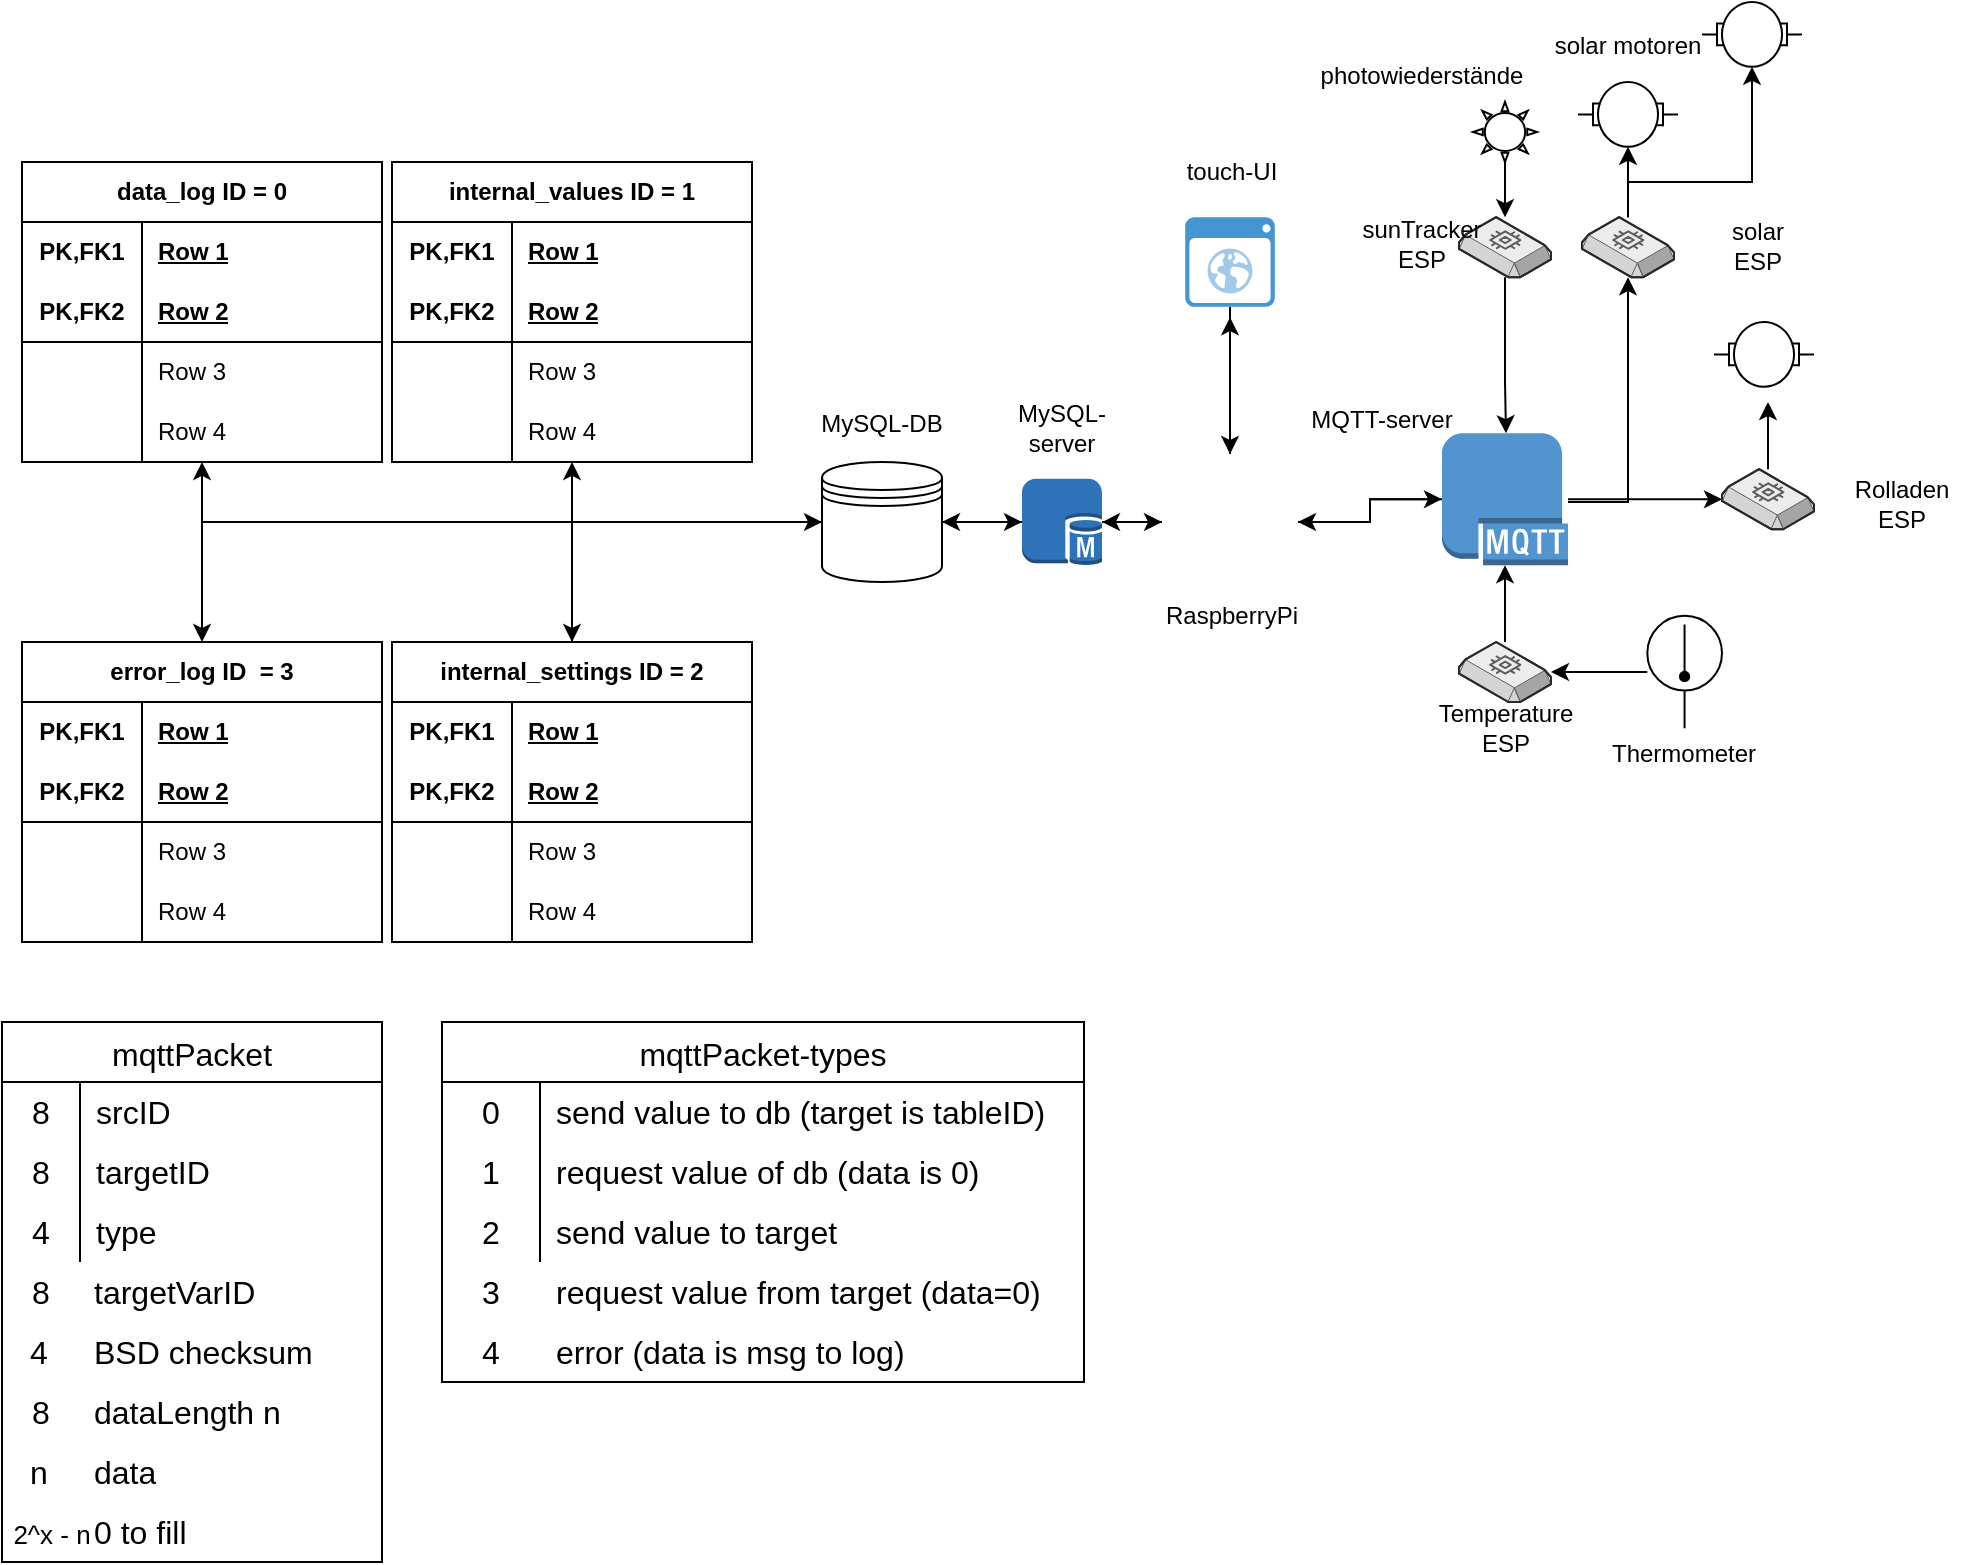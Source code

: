 <mxfile version="26.1.0">
  <diagram name="Page-1" id="TU_9CmiyrT7NKOQGWfvB">
    <mxGraphModel dx="2474" dy="2069" grid="1" gridSize="10" guides="1" tooltips="1" connect="1" arrows="1" fold="1" page="1" pageScale="1" pageWidth="827" pageHeight="1169" math="0" shadow="0">
      <root>
        <mxCell id="0" />
        <mxCell id="1" parent="0" />
        <mxCell id="s7TkchJikywwLAwAI2zt-159" style="edgeStyle=orthogonalEdgeStyle;rounded=0;orthogonalLoop=1;jettySize=auto;html=1;" edge="1" parent="1" source="s7TkchJikywwLAwAI2zt-22" target="s7TkchJikywwLAwAI2zt-107">
          <mxGeometry relative="1" as="geometry">
            <Array as="points">
              <mxPoint x="-515" y="90" />
            </Array>
          </mxGeometry>
        </mxCell>
        <mxCell id="s7TkchJikywwLAwAI2zt-160" style="edgeStyle=orthogonalEdgeStyle;rounded=0;orthogonalLoop=1;jettySize=auto;html=1;entryX=0.5;entryY=0;entryDx=0;entryDy=0;" edge="1" parent="1" source="s7TkchJikywwLAwAI2zt-22" target="s7TkchJikywwLAwAI2zt-120">
          <mxGeometry relative="1" as="geometry" />
        </mxCell>
        <mxCell id="s7TkchJikywwLAwAI2zt-161" style="edgeStyle=orthogonalEdgeStyle;rounded=0;orthogonalLoop=1;jettySize=auto;html=1;" edge="1" parent="1" source="s7TkchJikywwLAwAI2zt-22" target="s7TkchJikywwLAwAI2zt-133">
          <mxGeometry relative="1" as="geometry">
            <Array as="points">
              <mxPoint x="-700" y="90" />
            </Array>
          </mxGeometry>
        </mxCell>
        <mxCell id="s7TkchJikywwLAwAI2zt-162" style="edgeStyle=orthogonalEdgeStyle;rounded=0;orthogonalLoop=1;jettySize=auto;html=1;entryX=0.5;entryY=0;entryDx=0;entryDy=0;" edge="1" parent="1" source="s7TkchJikywwLAwAI2zt-22" target="s7TkchJikywwLAwAI2zt-146">
          <mxGeometry relative="1" as="geometry" />
        </mxCell>
        <mxCell id="s7TkchJikywwLAwAI2zt-166" style="edgeStyle=orthogonalEdgeStyle;rounded=0;orthogonalLoop=1;jettySize=auto;html=1;" edge="1" parent="1" source="s7TkchJikywwLAwAI2zt-22" target="s7TkchJikywwLAwAI2zt-38">
          <mxGeometry relative="1" as="geometry" />
        </mxCell>
        <mxCell id="s7TkchJikywwLAwAI2zt-22" value="" style="shape=datastore;whiteSpace=wrap;html=1;" vertex="1" parent="1">
          <mxGeometry x="-390" y="59.99" width="60" height="60" as="geometry" />
        </mxCell>
        <mxCell id="s7TkchJikywwLAwAI2zt-26" style="edgeStyle=orthogonalEdgeStyle;rounded=0;orthogonalLoop=1;jettySize=auto;html=1;" edge="1" parent="1" source="s7TkchJikywwLAwAI2zt-23" target="s7TkchJikywwLAwAI2zt-38">
          <mxGeometry relative="1" as="geometry" />
        </mxCell>
        <mxCell id="s7TkchJikywwLAwAI2zt-33" style="edgeStyle=orthogonalEdgeStyle;rounded=0;orthogonalLoop=1;jettySize=auto;html=1;" edge="1" parent="1" source="s7TkchJikywwLAwAI2zt-48" target="s7TkchJikywwLAwAI2zt-32">
          <mxGeometry relative="1" as="geometry">
            <Array as="points">
              <mxPoint x="13" y="80" />
            </Array>
          </mxGeometry>
        </mxCell>
        <mxCell id="s7TkchJikywwLAwAI2zt-49" style="edgeStyle=orthogonalEdgeStyle;rounded=0;orthogonalLoop=1;jettySize=auto;html=1;" edge="1" parent="1" source="s7TkchJikywwLAwAI2zt-23" target="s7TkchJikywwLAwAI2zt-48">
          <mxGeometry relative="1" as="geometry" />
        </mxCell>
        <mxCell id="s7TkchJikywwLAwAI2zt-23" value="" style="shape=image;html=1;verticalAlign=top;verticalLabelPosition=bottom;labelBackgroundColor=#ffffff;imageAspect=0;aspect=fixed;image=https://cdn1.iconfinder.com/data/icons/fruit-136/64/Fruit_iconfree_Filled_Outline_raspberry-healthy-organic-food-fruit_icon-128.png" vertex="1" parent="1">
          <mxGeometry x="-220" y="56" width="68" height="68" as="geometry" />
        </mxCell>
        <mxCell id="s7TkchJikywwLAwAI2zt-165" style="edgeStyle=orthogonalEdgeStyle;rounded=0;orthogonalLoop=1;jettySize=auto;html=1;" edge="1" parent="1" source="s7TkchJikywwLAwAI2zt-27" target="s7TkchJikywwLAwAI2zt-23">
          <mxGeometry relative="1" as="geometry" />
        </mxCell>
        <mxCell id="s7TkchJikywwLAwAI2zt-27" value="" style="shadow=0;dashed=0;html=1;strokeColor=none;fillColor=#4495D1;labelPosition=center;verticalLabelPosition=bottom;verticalAlign=top;align=center;outlineConnect=0;shape=mxgraph.veeam.2d.web_ui;" vertex="1" parent="1">
          <mxGeometry x="-208.4" y="-62.4" width="44.8" height="44.8" as="geometry" />
        </mxCell>
        <mxCell id="s7TkchJikywwLAwAI2zt-28" style="edgeStyle=orthogonalEdgeStyle;rounded=0;orthogonalLoop=1;jettySize=auto;html=1;entryX=0.5;entryY=1.116;entryDx=0;entryDy=0;entryPerimeter=0;" edge="1" parent="1" source="s7TkchJikywwLAwAI2zt-23" target="s7TkchJikywwLAwAI2zt-27">
          <mxGeometry relative="1" as="geometry" />
        </mxCell>
        <mxCell id="s7TkchJikywwLAwAI2zt-37" style="edgeStyle=orthogonalEdgeStyle;rounded=0;orthogonalLoop=1;jettySize=auto;html=1;" edge="1" parent="1" source="s7TkchJikywwLAwAI2zt-29" target="s7TkchJikywwLAwAI2zt-48">
          <mxGeometry relative="1" as="geometry">
            <Array as="points">
              <mxPoint x="-48" y="20" />
              <mxPoint x="-48" y="20" />
            </Array>
          </mxGeometry>
        </mxCell>
        <mxCell id="s7TkchJikywwLAwAI2zt-29" value="" style="verticalLabelPosition=bottom;html=1;verticalAlign=top;strokeWidth=1;align=center;outlineConnect=0;dashed=0;outlineConnect=0;shape=mxgraph.aws3d.ebs2;fillColor=#ECECEC;strokeColor=#5E5E5E;aspect=fixed;" vertex="1" parent="1">
          <mxGeometry x="-71.5" y="-62.4" width="46" height="30" as="geometry" />
        </mxCell>
        <mxCell id="s7TkchJikywwLAwAI2zt-42" style="edgeStyle=orthogonalEdgeStyle;rounded=0;orthogonalLoop=1;jettySize=auto;html=1;" edge="1" parent="1" source="s7TkchJikywwLAwAI2zt-32" target="s7TkchJikywwLAwAI2zt-41">
          <mxGeometry relative="1" as="geometry" />
        </mxCell>
        <mxCell id="s7TkchJikywwLAwAI2zt-164" style="edgeStyle=orthogonalEdgeStyle;rounded=0;orthogonalLoop=1;jettySize=auto;html=1;" edge="1" parent="1" source="s7TkchJikywwLAwAI2zt-32" target="s7TkchJikywwLAwAI2zt-43">
          <mxGeometry relative="1" as="geometry">
            <Array as="points">
              <mxPoint x="13" y="-80" />
              <mxPoint x="75" y="-80" />
            </Array>
          </mxGeometry>
        </mxCell>
        <mxCell id="s7TkchJikywwLAwAI2zt-32" value="" style="verticalLabelPosition=bottom;html=1;verticalAlign=top;strokeWidth=1;align=center;outlineConnect=0;dashed=0;outlineConnect=0;shape=mxgraph.aws3d.ebs2;fillColor=#ECECEC;strokeColor=#5E5E5E;aspect=fixed;" vertex="1" parent="1">
          <mxGeometry x="-10" y="-62.4" width="46" height="30" as="geometry" />
        </mxCell>
        <mxCell id="s7TkchJikywwLAwAI2zt-36" style="edgeStyle=orthogonalEdgeStyle;rounded=0;orthogonalLoop=1;jettySize=auto;html=1;" edge="1" parent="1" source="s7TkchJikywwLAwAI2zt-34" target="s7TkchJikywwLAwAI2zt-29">
          <mxGeometry relative="1" as="geometry" />
        </mxCell>
        <mxCell id="s7TkchJikywwLAwAI2zt-34" value="" style="verticalLabelPosition=bottom;verticalAlign=top;html=1;shape=mxgraph.basic.sun" vertex="1" parent="1">
          <mxGeometry x="-64.5" y="-120.01" width="32" height="30" as="geometry" />
        </mxCell>
        <mxCell id="s7TkchJikywwLAwAI2zt-39" style="edgeStyle=orthogonalEdgeStyle;rounded=0;orthogonalLoop=1;jettySize=auto;html=1;" edge="1" parent="1" source="s7TkchJikywwLAwAI2zt-38" target="s7TkchJikywwLAwAI2zt-22">
          <mxGeometry relative="1" as="geometry" />
        </mxCell>
        <mxCell id="s7TkchJikywwLAwAI2zt-167" style="edgeStyle=orthogonalEdgeStyle;rounded=0;orthogonalLoop=1;jettySize=auto;html=1;" edge="1" parent="1" source="s7TkchJikywwLAwAI2zt-38" target="s7TkchJikywwLAwAI2zt-23">
          <mxGeometry relative="1" as="geometry" />
        </mxCell>
        <mxCell id="s7TkchJikywwLAwAI2zt-38" value="" style="outlineConnect=0;dashed=0;verticalLabelPosition=bottom;verticalAlign=top;align=center;html=1;shape=mxgraph.aws3.sql_master;fillColor=#2E73B8;gradientColor=none;" vertex="1" parent="1">
          <mxGeometry x="-290" y="68.37" width="40" height="43.25" as="geometry" />
        </mxCell>
        <mxCell id="s7TkchJikywwLAwAI2zt-41" value="" style="shape=mxgraph.electrical.electro-mechanical.motor_2;html=1;shadow=0;dashed=0;align=center;fontSize=30;strokeWidth=1;" vertex="1" parent="1">
          <mxGeometry x="-12" y="-130" width="50" height="32.4" as="geometry" />
        </mxCell>
        <mxCell id="s7TkchJikywwLAwAI2zt-43" value="" style="shape=mxgraph.electrical.electro-mechanical.motor_2;html=1;shadow=0;dashed=0;align=center;fontSize=30;strokeWidth=1;" vertex="1" parent="1">
          <mxGeometry x="50" y="-170" width="50" height="32.4" as="geometry" />
        </mxCell>
        <mxCell id="s7TkchJikywwLAwAI2zt-50" style="edgeStyle=orthogonalEdgeStyle;rounded=0;orthogonalLoop=1;jettySize=auto;html=1;" edge="1" parent="1" source="s7TkchJikywwLAwAI2zt-48" target="s7TkchJikywwLAwAI2zt-23">
          <mxGeometry relative="1" as="geometry" />
        </mxCell>
        <mxCell id="s7TkchJikywwLAwAI2zt-171" style="edgeStyle=orthogonalEdgeStyle;rounded=0;orthogonalLoop=1;jettySize=auto;html=1;" edge="1" parent="1" source="s7TkchJikywwLAwAI2zt-48" target="s7TkchJikywwLAwAI2zt-168">
          <mxGeometry relative="1" as="geometry" />
        </mxCell>
        <mxCell id="s7TkchJikywwLAwAI2zt-48" value="" style="outlineConnect=0;dashed=0;verticalLabelPosition=bottom;verticalAlign=top;align=center;html=1;shape=mxgraph.aws3.mqtt_protocol;fillColor=#5294CF;gradientColor=none;" vertex="1" parent="1">
          <mxGeometry x="-80" y="45.62" width="63" height="66" as="geometry" />
        </mxCell>
        <mxCell id="s7TkchJikywwLAwAI2zt-55" value="mqttPacket" style="shape=table;startSize=30;container=1;collapsible=0;childLayout=tableLayout;fixedRows=1;rowLines=0;fontStyle=0;strokeColor=default;fontSize=16;" vertex="1" parent="1">
          <mxGeometry x="-800" y="340" width="190" height="270" as="geometry" />
        </mxCell>
        <mxCell id="s7TkchJikywwLAwAI2zt-56" value="" style="shape=tableRow;horizontal=0;startSize=0;swimlaneHead=0;swimlaneBody=0;top=0;left=0;bottom=0;right=0;collapsible=0;dropTarget=0;fillColor=none;points=[[0,0.5],[1,0.5]];portConstraint=eastwest;strokeColor=inherit;fontSize=16;" vertex="1" parent="s7TkchJikywwLAwAI2zt-55">
          <mxGeometry y="30" width="190" height="30" as="geometry" />
        </mxCell>
        <mxCell id="s7TkchJikywwLAwAI2zt-57" value="8" style="shape=partialRectangle;html=1;whiteSpace=wrap;connectable=0;fillColor=none;top=0;left=0;bottom=0;right=0;overflow=hidden;pointerEvents=1;strokeColor=inherit;fontSize=16;" vertex="1" parent="s7TkchJikywwLAwAI2zt-56">
          <mxGeometry width="39" height="30" as="geometry">
            <mxRectangle width="39" height="30" as="alternateBounds" />
          </mxGeometry>
        </mxCell>
        <mxCell id="s7TkchJikywwLAwAI2zt-58" value="srcID" style="shape=partialRectangle;html=1;whiteSpace=wrap;connectable=0;fillColor=none;top=0;left=0;bottom=0;right=0;align=left;spacingLeft=6;overflow=hidden;strokeColor=inherit;fontSize=16;" vertex="1" parent="s7TkchJikywwLAwAI2zt-56">
          <mxGeometry x="39" width="151" height="30" as="geometry">
            <mxRectangle width="151" height="30" as="alternateBounds" />
          </mxGeometry>
        </mxCell>
        <mxCell id="s7TkchJikywwLAwAI2zt-59" value="" style="shape=tableRow;horizontal=0;startSize=0;swimlaneHead=0;swimlaneBody=0;top=0;left=0;bottom=0;right=0;collapsible=0;dropTarget=0;fillColor=none;points=[[0,0.5],[1,0.5]];portConstraint=eastwest;strokeColor=inherit;fontSize=16;" vertex="1" parent="s7TkchJikywwLAwAI2zt-55">
          <mxGeometry y="60" width="190" height="30" as="geometry" />
        </mxCell>
        <mxCell id="s7TkchJikywwLAwAI2zt-60" value="8" style="shape=partialRectangle;html=1;whiteSpace=wrap;connectable=0;fillColor=none;top=0;left=0;bottom=0;right=0;overflow=hidden;strokeColor=inherit;fontSize=16;" vertex="1" parent="s7TkchJikywwLAwAI2zt-59">
          <mxGeometry width="39" height="30" as="geometry">
            <mxRectangle width="39" height="30" as="alternateBounds" />
          </mxGeometry>
        </mxCell>
        <mxCell id="s7TkchJikywwLAwAI2zt-61" value="targetID" style="shape=partialRectangle;html=1;whiteSpace=wrap;connectable=0;fillColor=none;top=0;left=0;bottom=0;right=0;align=left;spacingLeft=6;overflow=hidden;strokeColor=inherit;fontSize=16;" vertex="1" parent="s7TkchJikywwLAwAI2zt-59">
          <mxGeometry x="39" width="151" height="30" as="geometry">
            <mxRectangle width="151" height="30" as="alternateBounds" />
          </mxGeometry>
        </mxCell>
        <mxCell id="s7TkchJikywwLAwAI2zt-62" value="" style="shape=tableRow;horizontal=0;startSize=0;swimlaneHead=0;swimlaneBody=0;top=0;left=0;bottom=0;right=0;collapsible=0;dropTarget=0;fillColor=none;points=[[0,0.5],[1,0.5]];portConstraint=eastwest;strokeColor=inherit;fontSize=16;" vertex="1" parent="s7TkchJikywwLAwAI2zt-55">
          <mxGeometry y="90" width="190" height="30" as="geometry" />
        </mxCell>
        <mxCell id="s7TkchJikywwLAwAI2zt-63" value="4" style="shape=partialRectangle;html=1;whiteSpace=wrap;connectable=0;fillColor=none;top=0;left=0;bottom=0;right=0;overflow=hidden;strokeColor=inherit;fontSize=16;" vertex="1" parent="s7TkchJikywwLAwAI2zt-62">
          <mxGeometry width="39" height="30" as="geometry">
            <mxRectangle width="39" height="30" as="alternateBounds" />
          </mxGeometry>
        </mxCell>
        <mxCell id="s7TkchJikywwLAwAI2zt-64" value="type" style="shape=partialRectangle;html=1;whiteSpace=wrap;connectable=0;fillColor=none;top=0;left=0;bottom=0;right=0;align=left;spacingLeft=6;overflow=hidden;strokeColor=inherit;fontSize=16;" vertex="1" parent="s7TkchJikywwLAwAI2zt-62">
          <mxGeometry x="39" width="151" height="30" as="geometry">
            <mxRectangle width="151" height="30" as="alternateBounds" />
          </mxGeometry>
        </mxCell>
        <mxCell id="s7TkchJikywwLAwAI2zt-69" value="targetVarID" style="shape=partialRectangle;html=1;whiteSpace=wrap;connectable=0;fillColor=none;top=0;left=0;bottom=0;right=0;align=left;spacingLeft=6;overflow=hidden;strokeColor=inherit;fontSize=16;" vertex="1" parent="1">
          <mxGeometry x="-762" y="460" width="143" height="30" as="geometry">
            <mxRectangle width="143" height="30" as="alternateBounds" />
          </mxGeometry>
        </mxCell>
        <mxCell id="s7TkchJikywwLAwAI2zt-70" value="8" style="shape=partialRectangle;html=1;whiteSpace=wrap;connectable=0;fillColor=none;top=0;left=0;bottom=0;right=0;overflow=hidden;strokeColor=inherit;fontSize=16;" vertex="1" parent="1">
          <mxGeometry x="-799" y="460" width="37" height="30" as="geometry">
            <mxRectangle width="37" height="30" as="alternateBounds" />
          </mxGeometry>
        </mxCell>
        <mxCell id="s7TkchJikywwLAwAI2zt-71" value="BSD checksum" style="shape=partialRectangle;html=1;whiteSpace=wrap;connectable=0;fillColor=none;top=0;left=0;bottom=0;right=0;align=left;spacingLeft=6;overflow=hidden;strokeColor=inherit;fontSize=16;" vertex="1" parent="1">
          <mxGeometry x="-762" y="490" width="143" height="30" as="geometry">
            <mxRectangle width="143" height="30" as="alternateBounds" />
          </mxGeometry>
        </mxCell>
        <mxCell id="s7TkchJikywwLAwAI2zt-72" value="4" style="shape=partialRectangle;html=1;whiteSpace=wrap;connectable=0;fillColor=none;top=0;left=0;bottom=0;right=0;overflow=hidden;strokeColor=inherit;fontSize=16;" vertex="1" parent="1">
          <mxGeometry x="-800" y="490" width="37" height="30" as="geometry">
            <mxRectangle width="37" height="30" as="alternateBounds" />
          </mxGeometry>
        </mxCell>
        <mxCell id="s7TkchJikywwLAwAI2zt-73" value="dataLength n" style="shape=partialRectangle;html=1;whiteSpace=wrap;connectable=0;fillColor=none;top=0;left=0;bottom=0;right=0;align=left;spacingLeft=6;overflow=hidden;strokeColor=inherit;fontSize=16;" vertex="1" parent="1">
          <mxGeometry x="-762" y="520" width="143" height="30" as="geometry">
            <mxRectangle width="143" height="30" as="alternateBounds" />
          </mxGeometry>
        </mxCell>
        <mxCell id="s7TkchJikywwLAwAI2zt-74" value="8" style="shape=partialRectangle;html=1;whiteSpace=wrap;connectable=0;fillColor=none;top=0;left=0;bottom=0;right=0;overflow=hidden;strokeColor=inherit;fontSize=16;" vertex="1" parent="1">
          <mxGeometry x="-799" y="520" width="37" height="30" as="geometry">
            <mxRectangle width="37" height="30" as="alternateBounds" />
          </mxGeometry>
        </mxCell>
        <mxCell id="s7TkchJikywwLAwAI2zt-75" value="data" style="shape=partialRectangle;html=1;whiteSpace=wrap;connectable=0;fillColor=none;top=0;left=0;bottom=0;right=0;align=left;spacingLeft=6;overflow=hidden;strokeColor=inherit;fontSize=16;" vertex="1" parent="1">
          <mxGeometry x="-762" y="550" width="143" height="30" as="geometry">
            <mxRectangle width="143" height="30" as="alternateBounds" />
          </mxGeometry>
        </mxCell>
        <mxCell id="s7TkchJikywwLAwAI2zt-76" value="n" style="shape=partialRectangle;html=1;whiteSpace=wrap;connectable=0;fillColor=none;top=0;left=0;bottom=0;right=0;overflow=hidden;strokeColor=inherit;fontSize=16;" vertex="1" parent="1">
          <mxGeometry x="-800" y="550" width="37" height="30" as="geometry">
            <mxRectangle width="37" height="30" as="alternateBounds" />
          </mxGeometry>
        </mxCell>
        <mxCell id="s7TkchJikywwLAwAI2zt-77" value="0 to fill" style="shape=partialRectangle;html=1;whiteSpace=wrap;connectable=0;fillColor=none;top=0;left=0;bottom=0;right=0;align=left;spacingLeft=6;overflow=hidden;strokeColor=inherit;fontSize=16;" vertex="1" parent="1">
          <mxGeometry x="-762" y="580" width="143" height="30" as="geometry">
            <mxRectangle width="143" height="30" as="alternateBounds" />
          </mxGeometry>
        </mxCell>
        <mxCell id="s7TkchJikywwLAwAI2zt-78" value="&lt;font style=&quot;font-size: 13px;&quot;&gt;2^x - n&lt;/font&gt;" style="shape=partialRectangle;html=1;whiteSpace=wrap;connectable=0;fillColor=none;top=0;left=0;bottom=0;right=0;overflow=hidden;strokeColor=inherit;fontSize=16;" vertex="1" parent="1">
          <mxGeometry x="-800" y="580" width="50" height="30" as="geometry">
            <mxRectangle width="37" height="30" as="alternateBounds" />
          </mxGeometry>
        </mxCell>
        <mxCell id="s7TkchJikywwLAwAI2zt-92" value="mqttPacket-types" style="shape=table;startSize=30;container=1;collapsible=0;childLayout=tableLayout;fixedRows=1;rowLines=0;fontStyle=0;strokeColor=default;fontSize=16;" vertex="1" parent="1">
          <mxGeometry x="-580" y="340" width="321" height="180" as="geometry" />
        </mxCell>
        <mxCell id="s7TkchJikywwLAwAI2zt-93" value="" style="shape=tableRow;horizontal=0;startSize=0;swimlaneHead=0;swimlaneBody=0;top=0;left=0;bottom=0;right=0;collapsible=0;dropTarget=0;fillColor=none;points=[[0,0.5],[1,0.5]];portConstraint=eastwest;strokeColor=inherit;fontSize=16;" vertex="1" parent="s7TkchJikywwLAwAI2zt-92">
          <mxGeometry y="30" width="321" height="30" as="geometry" />
        </mxCell>
        <mxCell id="s7TkchJikywwLAwAI2zt-94" value="0" style="shape=partialRectangle;html=1;whiteSpace=wrap;connectable=0;fillColor=none;top=0;left=0;bottom=0;right=0;overflow=hidden;pointerEvents=1;strokeColor=inherit;fontSize=16;" vertex="1" parent="s7TkchJikywwLAwAI2zt-93">
          <mxGeometry width="49" height="30" as="geometry">
            <mxRectangle width="49" height="30" as="alternateBounds" />
          </mxGeometry>
        </mxCell>
        <mxCell id="s7TkchJikywwLAwAI2zt-95" value="send value to db (target is tableID)" style="shape=partialRectangle;html=1;whiteSpace=wrap;connectable=0;fillColor=none;top=0;left=0;bottom=0;right=0;align=left;spacingLeft=6;overflow=hidden;strokeColor=inherit;fontSize=16;" vertex="1" parent="s7TkchJikywwLAwAI2zt-93">
          <mxGeometry x="49" width="272" height="30" as="geometry">
            <mxRectangle width="272" height="30" as="alternateBounds" />
          </mxGeometry>
        </mxCell>
        <mxCell id="s7TkchJikywwLAwAI2zt-96" value="" style="shape=tableRow;horizontal=0;startSize=0;swimlaneHead=0;swimlaneBody=0;top=0;left=0;bottom=0;right=0;collapsible=0;dropTarget=0;fillColor=none;points=[[0,0.5],[1,0.5]];portConstraint=eastwest;strokeColor=inherit;fontSize=16;" vertex="1" parent="s7TkchJikywwLAwAI2zt-92">
          <mxGeometry y="60" width="321" height="30" as="geometry" />
        </mxCell>
        <mxCell id="s7TkchJikywwLAwAI2zt-97" value="1" style="shape=partialRectangle;html=1;whiteSpace=wrap;connectable=0;fillColor=none;top=0;left=0;bottom=0;right=0;overflow=hidden;strokeColor=inherit;fontSize=16;" vertex="1" parent="s7TkchJikywwLAwAI2zt-96">
          <mxGeometry width="49" height="30" as="geometry">
            <mxRectangle width="49" height="30" as="alternateBounds" />
          </mxGeometry>
        </mxCell>
        <mxCell id="s7TkchJikywwLAwAI2zt-98" value="request value of db (data is 0)" style="shape=partialRectangle;html=1;whiteSpace=wrap;connectable=0;fillColor=none;top=0;left=0;bottom=0;right=0;align=left;spacingLeft=6;overflow=hidden;strokeColor=inherit;fontSize=16;" vertex="1" parent="s7TkchJikywwLAwAI2zt-96">
          <mxGeometry x="49" width="272" height="30" as="geometry">
            <mxRectangle width="272" height="30" as="alternateBounds" />
          </mxGeometry>
        </mxCell>
        <mxCell id="s7TkchJikywwLAwAI2zt-99" value="" style="shape=tableRow;horizontal=0;startSize=0;swimlaneHead=0;swimlaneBody=0;top=0;left=0;bottom=0;right=0;collapsible=0;dropTarget=0;fillColor=none;points=[[0,0.5],[1,0.5]];portConstraint=eastwest;strokeColor=inherit;fontSize=16;" vertex="1" parent="s7TkchJikywwLAwAI2zt-92">
          <mxGeometry y="90" width="321" height="30" as="geometry" />
        </mxCell>
        <mxCell id="s7TkchJikywwLAwAI2zt-100" value="2" style="shape=partialRectangle;html=1;whiteSpace=wrap;connectable=0;fillColor=none;top=0;left=0;bottom=0;right=0;overflow=hidden;strokeColor=inherit;fontSize=16;" vertex="1" parent="s7TkchJikywwLAwAI2zt-99">
          <mxGeometry width="49" height="30" as="geometry">
            <mxRectangle width="49" height="30" as="alternateBounds" />
          </mxGeometry>
        </mxCell>
        <mxCell id="s7TkchJikywwLAwAI2zt-101" value="send value to target" style="shape=partialRectangle;html=1;whiteSpace=wrap;connectable=0;fillColor=none;top=0;left=0;bottom=0;right=0;align=left;spacingLeft=6;overflow=hidden;strokeColor=inherit;fontSize=16;" vertex="1" parent="s7TkchJikywwLAwAI2zt-99">
          <mxGeometry x="49" width="272" height="30" as="geometry">
            <mxRectangle width="272" height="30" as="alternateBounds" />
          </mxGeometry>
        </mxCell>
        <mxCell id="s7TkchJikywwLAwAI2zt-102" value="3" style="shape=partialRectangle;html=1;whiteSpace=wrap;connectable=0;fillColor=none;top=0;left=0;bottom=0;right=0;overflow=hidden;strokeColor=inherit;fontSize=16;" vertex="1" parent="1">
          <mxGeometry x="-580" y="460" width="49" height="30" as="geometry">
            <mxRectangle width="49" height="30" as="alternateBounds" />
          </mxGeometry>
        </mxCell>
        <mxCell id="s7TkchJikywwLAwAI2zt-103" value="request value from target (data=0)" style="shape=partialRectangle;html=1;whiteSpace=wrap;connectable=0;fillColor=none;top=0;left=0;bottom=0;right=0;align=left;spacingLeft=6;overflow=hidden;strokeColor=inherit;fontSize=16;" vertex="1" parent="1">
          <mxGeometry x="-531" y="460" width="272" height="30" as="geometry">
            <mxRectangle width="272" height="30" as="alternateBounds" />
          </mxGeometry>
        </mxCell>
        <mxCell id="s7TkchJikywwLAwAI2zt-104" value="4" style="shape=partialRectangle;html=1;whiteSpace=wrap;connectable=0;fillColor=none;top=0;left=0;bottom=0;right=0;overflow=hidden;strokeColor=inherit;fontSize=16;" vertex="1" parent="1">
          <mxGeometry x="-580" y="490" width="49" height="30" as="geometry">
            <mxRectangle width="49" height="30" as="alternateBounds" />
          </mxGeometry>
        </mxCell>
        <mxCell id="s7TkchJikywwLAwAI2zt-105" value="error (data is msg to log) " style="shape=partialRectangle;html=1;whiteSpace=wrap;connectable=0;fillColor=none;top=0;left=0;bottom=0;right=0;align=left;spacingLeft=6;overflow=hidden;strokeColor=inherit;fontSize=16;" vertex="1" parent="1">
          <mxGeometry x="-531" y="490" width="272" height="30" as="geometry">
            <mxRectangle width="272" height="30" as="alternateBounds" />
          </mxGeometry>
        </mxCell>
        <mxCell id="s7TkchJikywwLAwAI2zt-107" value="internal_values ID = 1" style="shape=table;startSize=30;container=1;collapsible=1;childLayout=tableLayout;fixedRows=1;rowLines=0;fontStyle=1;align=center;resizeLast=1;html=1;whiteSpace=wrap;" vertex="1" parent="1">
          <mxGeometry x="-605" y="-90.01" width="180" height="150" as="geometry" />
        </mxCell>
        <mxCell id="s7TkchJikywwLAwAI2zt-108" value="" style="shape=tableRow;horizontal=0;startSize=0;swimlaneHead=0;swimlaneBody=0;fillColor=none;collapsible=0;dropTarget=0;points=[[0,0.5],[1,0.5]];portConstraint=eastwest;top=0;left=0;right=0;bottom=0;html=1;" vertex="1" parent="s7TkchJikywwLAwAI2zt-107">
          <mxGeometry y="30" width="180" height="30" as="geometry" />
        </mxCell>
        <mxCell id="s7TkchJikywwLAwAI2zt-109" value="PK,FK1" style="shape=partialRectangle;connectable=0;fillColor=none;top=0;left=0;bottom=0;right=0;fontStyle=1;overflow=hidden;html=1;whiteSpace=wrap;" vertex="1" parent="s7TkchJikywwLAwAI2zt-108">
          <mxGeometry width="60" height="30" as="geometry">
            <mxRectangle width="60" height="30" as="alternateBounds" />
          </mxGeometry>
        </mxCell>
        <mxCell id="s7TkchJikywwLAwAI2zt-110" value="Row 1" style="shape=partialRectangle;connectable=0;fillColor=none;top=0;left=0;bottom=0;right=0;align=left;spacingLeft=6;fontStyle=5;overflow=hidden;html=1;whiteSpace=wrap;" vertex="1" parent="s7TkchJikywwLAwAI2zt-108">
          <mxGeometry x="60" width="120" height="30" as="geometry">
            <mxRectangle width="120" height="30" as="alternateBounds" />
          </mxGeometry>
        </mxCell>
        <mxCell id="s7TkchJikywwLAwAI2zt-111" value="" style="shape=tableRow;horizontal=0;startSize=0;swimlaneHead=0;swimlaneBody=0;fillColor=none;collapsible=0;dropTarget=0;points=[[0,0.5],[1,0.5]];portConstraint=eastwest;top=0;left=0;right=0;bottom=1;html=1;" vertex="1" parent="s7TkchJikywwLAwAI2zt-107">
          <mxGeometry y="60" width="180" height="30" as="geometry" />
        </mxCell>
        <mxCell id="s7TkchJikywwLAwAI2zt-112" value="PK,FK2" style="shape=partialRectangle;connectable=0;fillColor=none;top=0;left=0;bottom=0;right=0;fontStyle=1;overflow=hidden;html=1;whiteSpace=wrap;" vertex="1" parent="s7TkchJikywwLAwAI2zt-111">
          <mxGeometry width="60" height="30" as="geometry">
            <mxRectangle width="60" height="30" as="alternateBounds" />
          </mxGeometry>
        </mxCell>
        <mxCell id="s7TkchJikywwLAwAI2zt-113" value="Row 2" style="shape=partialRectangle;connectable=0;fillColor=none;top=0;left=0;bottom=0;right=0;align=left;spacingLeft=6;fontStyle=5;overflow=hidden;html=1;whiteSpace=wrap;" vertex="1" parent="s7TkchJikywwLAwAI2zt-111">
          <mxGeometry x="60" width="120" height="30" as="geometry">
            <mxRectangle width="120" height="30" as="alternateBounds" />
          </mxGeometry>
        </mxCell>
        <mxCell id="s7TkchJikywwLAwAI2zt-114" value="" style="shape=tableRow;horizontal=0;startSize=0;swimlaneHead=0;swimlaneBody=0;fillColor=none;collapsible=0;dropTarget=0;points=[[0,0.5],[1,0.5]];portConstraint=eastwest;top=0;left=0;right=0;bottom=0;html=1;" vertex="1" parent="s7TkchJikywwLAwAI2zt-107">
          <mxGeometry y="90" width="180" height="30" as="geometry" />
        </mxCell>
        <mxCell id="s7TkchJikywwLAwAI2zt-115" value="" style="shape=partialRectangle;connectable=0;fillColor=none;top=0;left=0;bottom=0;right=0;editable=1;overflow=hidden;html=1;whiteSpace=wrap;" vertex="1" parent="s7TkchJikywwLAwAI2zt-114">
          <mxGeometry width="60" height="30" as="geometry">
            <mxRectangle width="60" height="30" as="alternateBounds" />
          </mxGeometry>
        </mxCell>
        <mxCell id="s7TkchJikywwLAwAI2zt-116" value="Row 3" style="shape=partialRectangle;connectable=0;fillColor=none;top=0;left=0;bottom=0;right=0;align=left;spacingLeft=6;overflow=hidden;html=1;whiteSpace=wrap;" vertex="1" parent="s7TkchJikywwLAwAI2zt-114">
          <mxGeometry x="60" width="120" height="30" as="geometry">
            <mxRectangle width="120" height="30" as="alternateBounds" />
          </mxGeometry>
        </mxCell>
        <mxCell id="s7TkchJikywwLAwAI2zt-117" value="" style="shape=tableRow;horizontal=0;startSize=0;swimlaneHead=0;swimlaneBody=0;fillColor=none;collapsible=0;dropTarget=0;points=[[0,0.5],[1,0.5]];portConstraint=eastwest;top=0;left=0;right=0;bottom=0;html=1;" vertex="1" parent="s7TkchJikywwLAwAI2zt-107">
          <mxGeometry y="120" width="180" height="30" as="geometry" />
        </mxCell>
        <mxCell id="s7TkchJikywwLAwAI2zt-118" value="" style="shape=partialRectangle;connectable=0;fillColor=none;top=0;left=0;bottom=0;right=0;editable=1;overflow=hidden;html=1;whiteSpace=wrap;" vertex="1" parent="s7TkchJikywwLAwAI2zt-117">
          <mxGeometry width="60" height="30" as="geometry">
            <mxRectangle width="60" height="30" as="alternateBounds" />
          </mxGeometry>
        </mxCell>
        <mxCell id="s7TkchJikywwLAwAI2zt-119" value="Row 4" style="shape=partialRectangle;connectable=0;fillColor=none;top=0;left=0;bottom=0;right=0;align=left;spacingLeft=6;overflow=hidden;html=1;whiteSpace=wrap;" vertex="1" parent="s7TkchJikywwLAwAI2zt-117">
          <mxGeometry x="60" width="120" height="30" as="geometry">
            <mxRectangle width="120" height="30" as="alternateBounds" />
          </mxGeometry>
        </mxCell>
        <mxCell id="s7TkchJikywwLAwAI2zt-163" style="edgeStyle=orthogonalEdgeStyle;rounded=0;orthogonalLoop=1;jettySize=auto;html=1;" edge="1" parent="1" source="s7TkchJikywwLAwAI2zt-120" target="s7TkchJikywwLAwAI2zt-22">
          <mxGeometry relative="1" as="geometry">
            <Array as="points">
              <mxPoint x="-515" y="90" />
            </Array>
          </mxGeometry>
        </mxCell>
        <mxCell id="s7TkchJikywwLAwAI2zt-120" value="internal_settings ID = 2" style="shape=table;startSize=30;container=1;collapsible=1;childLayout=tableLayout;fixedRows=1;rowLines=0;fontStyle=1;align=center;resizeLast=1;html=1;whiteSpace=wrap;" vertex="1" parent="1">
          <mxGeometry x="-605" y="150" width="180" height="150" as="geometry" />
        </mxCell>
        <mxCell id="s7TkchJikywwLAwAI2zt-121" value="" style="shape=tableRow;horizontal=0;startSize=0;swimlaneHead=0;swimlaneBody=0;fillColor=none;collapsible=0;dropTarget=0;points=[[0,0.5],[1,0.5]];portConstraint=eastwest;top=0;left=0;right=0;bottom=0;html=1;" vertex="1" parent="s7TkchJikywwLAwAI2zt-120">
          <mxGeometry y="30" width="180" height="30" as="geometry" />
        </mxCell>
        <mxCell id="s7TkchJikywwLAwAI2zt-122" value="PK,FK1" style="shape=partialRectangle;connectable=0;fillColor=none;top=0;left=0;bottom=0;right=0;fontStyle=1;overflow=hidden;html=1;whiteSpace=wrap;" vertex="1" parent="s7TkchJikywwLAwAI2zt-121">
          <mxGeometry width="60" height="30" as="geometry">
            <mxRectangle width="60" height="30" as="alternateBounds" />
          </mxGeometry>
        </mxCell>
        <mxCell id="s7TkchJikywwLAwAI2zt-123" value="Row 1" style="shape=partialRectangle;connectable=0;fillColor=none;top=0;left=0;bottom=0;right=0;align=left;spacingLeft=6;fontStyle=5;overflow=hidden;html=1;whiteSpace=wrap;" vertex="1" parent="s7TkchJikywwLAwAI2zt-121">
          <mxGeometry x="60" width="120" height="30" as="geometry">
            <mxRectangle width="120" height="30" as="alternateBounds" />
          </mxGeometry>
        </mxCell>
        <mxCell id="s7TkchJikywwLAwAI2zt-124" value="" style="shape=tableRow;horizontal=0;startSize=0;swimlaneHead=0;swimlaneBody=0;fillColor=none;collapsible=0;dropTarget=0;points=[[0,0.5],[1,0.5]];portConstraint=eastwest;top=0;left=0;right=0;bottom=1;html=1;" vertex="1" parent="s7TkchJikywwLAwAI2zt-120">
          <mxGeometry y="60" width="180" height="30" as="geometry" />
        </mxCell>
        <mxCell id="s7TkchJikywwLAwAI2zt-125" value="PK,FK2" style="shape=partialRectangle;connectable=0;fillColor=none;top=0;left=0;bottom=0;right=0;fontStyle=1;overflow=hidden;html=1;whiteSpace=wrap;" vertex="1" parent="s7TkchJikywwLAwAI2zt-124">
          <mxGeometry width="60" height="30" as="geometry">
            <mxRectangle width="60" height="30" as="alternateBounds" />
          </mxGeometry>
        </mxCell>
        <mxCell id="s7TkchJikywwLAwAI2zt-126" value="Row 2" style="shape=partialRectangle;connectable=0;fillColor=none;top=0;left=0;bottom=0;right=0;align=left;spacingLeft=6;fontStyle=5;overflow=hidden;html=1;whiteSpace=wrap;" vertex="1" parent="s7TkchJikywwLAwAI2zt-124">
          <mxGeometry x="60" width="120" height="30" as="geometry">
            <mxRectangle width="120" height="30" as="alternateBounds" />
          </mxGeometry>
        </mxCell>
        <mxCell id="s7TkchJikywwLAwAI2zt-127" value="" style="shape=tableRow;horizontal=0;startSize=0;swimlaneHead=0;swimlaneBody=0;fillColor=none;collapsible=0;dropTarget=0;points=[[0,0.5],[1,0.5]];portConstraint=eastwest;top=0;left=0;right=0;bottom=0;html=1;" vertex="1" parent="s7TkchJikywwLAwAI2zt-120">
          <mxGeometry y="90" width="180" height="30" as="geometry" />
        </mxCell>
        <mxCell id="s7TkchJikywwLAwAI2zt-128" value="" style="shape=partialRectangle;connectable=0;fillColor=none;top=0;left=0;bottom=0;right=0;editable=1;overflow=hidden;html=1;whiteSpace=wrap;" vertex="1" parent="s7TkchJikywwLAwAI2zt-127">
          <mxGeometry width="60" height="30" as="geometry">
            <mxRectangle width="60" height="30" as="alternateBounds" />
          </mxGeometry>
        </mxCell>
        <mxCell id="s7TkchJikywwLAwAI2zt-129" value="Row 3" style="shape=partialRectangle;connectable=0;fillColor=none;top=0;left=0;bottom=0;right=0;align=left;spacingLeft=6;overflow=hidden;html=1;whiteSpace=wrap;" vertex="1" parent="s7TkchJikywwLAwAI2zt-127">
          <mxGeometry x="60" width="120" height="30" as="geometry">
            <mxRectangle width="120" height="30" as="alternateBounds" />
          </mxGeometry>
        </mxCell>
        <mxCell id="s7TkchJikywwLAwAI2zt-130" value="" style="shape=tableRow;horizontal=0;startSize=0;swimlaneHead=0;swimlaneBody=0;fillColor=none;collapsible=0;dropTarget=0;points=[[0,0.5],[1,0.5]];portConstraint=eastwest;top=0;left=0;right=0;bottom=0;html=1;" vertex="1" parent="s7TkchJikywwLAwAI2zt-120">
          <mxGeometry y="120" width="180" height="30" as="geometry" />
        </mxCell>
        <mxCell id="s7TkchJikywwLAwAI2zt-131" value="" style="shape=partialRectangle;connectable=0;fillColor=none;top=0;left=0;bottom=0;right=0;editable=1;overflow=hidden;html=1;whiteSpace=wrap;" vertex="1" parent="s7TkchJikywwLAwAI2zt-130">
          <mxGeometry width="60" height="30" as="geometry">
            <mxRectangle width="60" height="30" as="alternateBounds" />
          </mxGeometry>
        </mxCell>
        <mxCell id="s7TkchJikywwLAwAI2zt-132" value="Row 4" style="shape=partialRectangle;connectable=0;fillColor=none;top=0;left=0;bottom=0;right=0;align=left;spacingLeft=6;overflow=hidden;html=1;whiteSpace=wrap;" vertex="1" parent="s7TkchJikywwLAwAI2zt-130">
          <mxGeometry x="60" width="120" height="30" as="geometry">
            <mxRectangle width="120" height="30" as="alternateBounds" />
          </mxGeometry>
        </mxCell>
        <mxCell id="s7TkchJikywwLAwAI2zt-133" value="data_log ID = 0" style="shape=table;startSize=30;container=1;collapsible=1;childLayout=tableLayout;fixedRows=1;rowLines=0;fontStyle=1;align=center;resizeLast=1;html=1;whiteSpace=wrap;" vertex="1" parent="1">
          <mxGeometry x="-790" y="-90.01" width="180" height="150" as="geometry" />
        </mxCell>
        <mxCell id="s7TkchJikywwLAwAI2zt-134" value="" style="shape=tableRow;horizontal=0;startSize=0;swimlaneHead=0;swimlaneBody=0;fillColor=none;collapsible=0;dropTarget=0;points=[[0,0.5],[1,0.5]];portConstraint=eastwest;top=0;left=0;right=0;bottom=0;html=1;" vertex="1" parent="s7TkchJikywwLAwAI2zt-133">
          <mxGeometry y="30" width="180" height="30" as="geometry" />
        </mxCell>
        <mxCell id="s7TkchJikywwLAwAI2zt-135" value="PK,FK1" style="shape=partialRectangle;connectable=0;fillColor=none;top=0;left=0;bottom=0;right=0;fontStyle=1;overflow=hidden;html=1;whiteSpace=wrap;" vertex="1" parent="s7TkchJikywwLAwAI2zt-134">
          <mxGeometry width="60" height="30" as="geometry">
            <mxRectangle width="60" height="30" as="alternateBounds" />
          </mxGeometry>
        </mxCell>
        <mxCell id="s7TkchJikywwLAwAI2zt-136" value="Row 1" style="shape=partialRectangle;connectable=0;fillColor=none;top=0;left=0;bottom=0;right=0;align=left;spacingLeft=6;fontStyle=5;overflow=hidden;html=1;whiteSpace=wrap;" vertex="1" parent="s7TkchJikywwLAwAI2zt-134">
          <mxGeometry x="60" width="120" height="30" as="geometry">
            <mxRectangle width="120" height="30" as="alternateBounds" />
          </mxGeometry>
        </mxCell>
        <mxCell id="s7TkchJikywwLAwAI2zt-137" value="" style="shape=tableRow;horizontal=0;startSize=0;swimlaneHead=0;swimlaneBody=0;fillColor=none;collapsible=0;dropTarget=0;points=[[0,0.5],[1,0.5]];portConstraint=eastwest;top=0;left=0;right=0;bottom=1;html=1;" vertex="1" parent="s7TkchJikywwLAwAI2zt-133">
          <mxGeometry y="60" width="180" height="30" as="geometry" />
        </mxCell>
        <mxCell id="s7TkchJikywwLAwAI2zt-138" value="PK,FK2" style="shape=partialRectangle;connectable=0;fillColor=none;top=0;left=0;bottom=0;right=0;fontStyle=1;overflow=hidden;html=1;whiteSpace=wrap;" vertex="1" parent="s7TkchJikywwLAwAI2zt-137">
          <mxGeometry width="60" height="30" as="geometry">
            <mxRectangle width="60" height="30" as="alternateBounds" />
          </mxGeometry>
        </mxCell>
        <mxCell id="s7TkchJikywwLAwAI2zt-139" value="Row 2" style="shape=partialRectangle;connectable=0;fillColor=none;top=0;left=0;bottom=0;right=0;align=left;spacingLeft=6;fontStyle=5;overflow=hidden;html=1;whiteSpace=wrap;" vertex="1" parent="s7TkchJikywwLAwAI2zt-137">
          <mxGeometry x="60" width="120" height="30" as="geometry">
            <mxRectangle width="120" height="30" as="alternateBounds" />
          </mxGeometry>
        </mxCell>
        <mxCell id="s7TkchJikywwLAwAI2zt-140" value="" style="shape=tableRow;horizontal=0;startSize=0;swimlaneHead=0;swimlaneBody=0;fillColor=none;collapsible=0;dropTarget=0;points=[[0,0.5],[1,0.5]];portConstraint=eastwest;top=0;left=0;right=0;bottom=0;html=1;" vertex="1" parent="s7TkchJikywwLAwAI2zt-133">
          <mxGeometry y="90" width="180" height="30" as="geometry" />
        </mxCell>
        <mxCell id="s7TkchJikywwLAwAI2zt-141" value="" style="shape=partialRectangle;connectable=0;fillColor=none;top=0;left=0;bottom=0;right=0;editable=1;overflow=hidden;html=1;whiteSpace=wrap;" vertex="1" parent="s7TkchJikywwLAwAI2zt-140">
          <mxGeometry width="60" height="30" as="geometry">
            <mxRectangle width="60" height="30" as="alternateBounds" />
          </mxGeometry>
        </mxCell>
        <mxCell id="s7TkchJikywwLAwAI2zt-142" value="Row 3" style="shape=partialRectangle;connectable=0;fillColor=none;top=0;left=0;bottom=0;right=0;align=left;spacingLeft=6;overflow=hidden;html=1;whiteSpace=wrap;" vertex="1" parent="s7TkchJikywwLAwAI2zt-140">
          <mxGeometry x="60" width="120" height="30" as="geometry">
            <mxRectangle width="120" height="30" as="alternateBounds" />
          </mxGeometry>
        </mxCell>
        <mxCell id="s7TkchJikywwLAwAI2zt-143" value="" style="shape=tableRow;horizontal=0;startSize=0;swimlaneHead=0;swimlaneBody=0;fillColor=none;collapsible=0;dropTarget=0;points=[[0,0.5],[1,0.5]];portConstraint=eastwest;top=0;left=0;right=0;bottom=0;html=1;" vertex="1" parent="s7TkchJikywwLAwAI2zt-133">
          <mxGeometry y="120" width="180" height="30" as="geometry" />
        </mxCell>
        <mxCell id="s7TkchJikywwLAwAI2zt-144" value="" style="shape=partialRectangle;connectable=0;fillColor=none;top=0;left=0;bottom=0;right=0;editable=1;overflow=hidden;html=1;whiteSpace=wrap;" vertex="1" parent="s7TkchJikywwLAwAI2zt-143">
          <mxGeometry width="60" height="30" as="geometry">
            <mxRectangle width="60" height="30" as="alternateBounds" />
          </mxGeometry>
        </mxCell>
        <mxCell id="s7TkchJikywwLAwAI2zt-145" value="Row 4" style="shape=partialRectangle;connectable=0;fillColor=none;top=0;left=0;bottom=0;right=0;align=left;spacingLeft=6;overflow=hidden;html=1;whiteSpace=wrap;" vertex="1" parent="s7TkchJikywwLAwAI2zt-143">
          <mxGeometry x="60" width="120" height="30" as="geometry">
            <mxRectangle width="120" height="30" as="alternateBounds" />
          </mxGeometry>
        </mxCell>
        <mxCell id="s7TkchJikywwLAwAI2zt-146" value="error_log ID&amp;nbsp; = 3" style="shape=table;startSize=30;container=1;collapsible=1;childLayout=tableLayout;fixedRows=1;rowLines=0;fontStyle=1;align=center;resizeLast=1;html=1;whiteSpace=wrap;" vertex="1" parent="1">
          <mxGeometry x="-790" y="150" width="180" height="150" as="geometry" />
        </mxCell>
        <mxCell id="s7TkchJikywwLAwAI2zt-147" value="" style="shape=tableRow;horizontal=0;startSize=0;swimlaneHead=0;swimlaneBody=0;fillColor=none;collapsible=0;dropTarget=0;points=[[0,0.5],[1,0.5]];portConstraint=eastwest;top=0;left=0;right=0;bottom=0;html=1;" vertex="1" parent="s7TkchJikywwLAwAI2zt-146">
          <mxGeometry y="30" width="180" height="30" as="geometry" />
        </mxCell>
        <mxCell id="s7TkchJikywwLAwAI2zt-148" value="PK,FK1" style="shape=partialRectangle;connectable=0;fillColor=none;top=0;left=0;bottom=0;right=0;fontStyle=1;overflow=hidden;html=1;whiteSpace=wrap;" vertex="1" parent="s7TkchJikywwLAwAI2zt-147">
          <mxGeometry width="60" height="30" as="geometry">
            <mxRectangle width="60" height="30" as="alternateBounds" />
          </mxGeometry>
        </mxCell>
        <mxCell id="s7TkchJikywwLAwAI2zt-149" value="Row 1" style="shape=partialRectangle;connectable=0;fillColor=none;top=0;left=0;bottom=0;right=0;align=left;spacingLeft=6;fontStyle=5;overflow=hidden;html=1;whiteSpace=wrap;" vertex="1" parent="s7TkchJikywwLAwAI2zt-147">
          <mxGeometry x="60" width="120" height="30" as="geometry">
            <mxRectangle width="120" height="30" as="alternateBounds" />
          </mxGeometry>
        </mxCell>
        <mxCell id="s7TkchJikywwLAwAI2zt-150" value="" style="shape=tableRow;horizontal=0;startSize=0;swimlaneHead=0;swimlaneBody=0;fillColor=none;collapsible=0;dropTarget=0;points=[[0,0.5],[1,0.5]];portConstraint=eastwest;top=0;left=0;right=0;bottom=1;html=1;" vertex="1" parent="s7TkchJikywwLAwAI2zt-146">
          <mxGeometry y="60" width="180" height="30" as="geometry" />
        </mxCell>
        <mxCell id="s7TkchJikywwLAwAI2zt-151" value="PK,FK2" style="shape=partialRectangle;connectable=0;fillColor=none;top=0;left=0;bottom=0;right=0;fontStyle=1;overflow=hidden;html=1;whiteSpace=wrap;" vertex="1" parent="s7TkchJikywwLAwAI2zt-150">
          <mxGeometry width="60" height="30" as="geometry">
            <mxRectangle width="60" height="30" as="alternateBounds" />
          </mxGeometry>
        </mxCell>
        <mxCell id="s7TkchJikywwLAwAI2zt-152" value="Row 2" style="shape=partialRectangle;connectable=0;fillColor=none;top=0;left=0;bottom=0;right=0;align=left;spacingLeft=6;fontStyle=5;overflow=hidden;html=1;whiteSpace=wrap;" vertex="1" parent="s7TkchJikywwLAwAI2zt-150">
          <mxGeometry x="60" width="120" height="30" as="geometry">
            <mxRectangle width="120" height="30" as="alternateBounds" />
          </mxGeometry>
        </mxCell>
        <mxCell id="s7TkchJikywwLAwAI2zt-153" value="" style="shape=tableRow;horizontal=0;startSize=0;swimlaneHead=0;swimlaneBody=0;fillColor=none;collapsible=0;dropTarget=0;points=[[0,0.5],[1,0.5]];portConstraint=eastwest;top=0;left=0;right=0;bottom=0;html=1;" vertex="1" parent="s7TkchJikywwLAwAI2zt-146">
          <mxGeometry y="90" width="180" height="30" as="geometry" />
        </mxCell>
        <mxCell id="s7TkchJikywwLAwAI2zt-154" value="" style="shape=partialRectangle;connectable=0;fillColor=none;top=0;left=0;bottom=0;right=0;editable=1;overflow=hidden;html=1;whiteSpace=wrap;" vertex="1" parent="s7TkchJikywwLAwAI2zt-153">
          <mxGeometry width="60" height="30" as="geometry">
            <mxRectangle width="60" height="30" as="alternateBounds" />
          </mxGeometry>
        </mxCell>
        <mxCell id="s7TkchJikywwLAwAI2zt-155" value="Row 3" style="shape=partialRectangle;connectable=0;fillColor=none;top=0;left=0;bottom=0;right=0;align=left;spacingLeft=6;overflow=hidden;html=1;whiteSpace=wrap;" vertex="1" parent="s7TkchJikywwLAwAI2zt-153">
          <mxGeometry x="60" width="120" height="30" as="geometry">
            <mxRectangle width="120" height="30" as="alternateBounds" />
          </mxGeometry>
        </mxCell>
        <mxCell id="s7TkchJikywwLAwAI2zt-156" value="" style="shape=tableRow;horizontal=0;startSize=0;swimlaneHead=0;swimlaneBody=0;fillColor=none;collapsible=0;dropTarget=0;points=[[0,0.5],[1,0.5]];portConstraint=eastwest;top=0;left=0;right=0;bottom=0;html=1;" vertex="1" parent="s7TkchJikywwLAwAI2zt-146">
          <mxGeometry y="120" width="180" height="30" as="geometry" />
        </mxCell>
        <mxCell id="s7TkchJikywwLAwAI2zt-157" value="" style="shape=partialRectangle;connectable=0;fillColor=none;top=0;left=0;bottom=0;right=0;editable=1;overflow=hidden;html=1;whiteSpace=wrap;" vertex="1" parent="s7TkchJikywwLAwAI2zt-156">
          <mxGeometry width="60" height="30" as="geometry">
            <mxRectangle width="60" height="30" as="alternateBounds" />
          </mxGeometry>
        </mxCell>
        <mxCell id="s7TkchJikywwLAwAI2zt-158" value="Row 4" style="shape=partialRectangle;connectable=0;fillColor=none;top=0;left=0;bottom=0;right=0;align=left;spacingLeft=6;overflow=hidden;html=1;whiteSpace=wrap;" vertex="1" parent="s7TkchJikywwLAwAI2zt-156">
          <mxGeometry x="60" width="120" height="30" as="geometry">
            <mxRectangle width="120" height="30" as="alternateBounds" />
          </mxGeometry>
        </mxCell>
        <mxCell id="s7TkchJikywwLAwAI2zt-172" style="edgeStyle=orthogonalEdgeStyle;rounded=0;orthogonalLoop=1;jettySize=auto;html=1;" edge="1" parent="1" source="s7TkchJikywwLAwAI2zt-168">
          <mxGeometry relative="1" as="geometry">
            <mxPoint x="83" y="30" as="targetPoint" />
          </mxGeometry>
        </mxCell>
        <mxCell id="s7TkchJikywwLAwAI2zt-168" value="" style="verticalLabelPosition=bottom;html=1;verticalAlign=top;strokeWidth=1;align=center;outlineConnect=0;dashed=0;outlineConnect=0;shape=mxgraph.aws3d.ebs2;fillColor=#ECECEC;strokeColor=#5E5E5E;aspect=fixed;" vertex="1" parent="1">
          <mxGeometry x="60" y="63.62" width="46" height="30" as="geometry" />
        </mxCell>
        <mxCell id="s7TkchJikywwLAwAI2zt-169" value="" style="shape=mxgraph.electrical.electro-mechanical.motor_2;html=1;shadow=0;dashed=0;align=center;fontSize=30;strokeWidth=1;" vertex="1" parent="1">
          <mxGeometry x="56" y="-10" width="50" height="32.4" as="geometry" />
        </mxCell>
        <mxCell id="s7TkchJikywwLAwAI2zt-174" style="edgeStyle=orthogonalEdgeStyle;rounded=0;orthogonalLoop=1;jettySize=auto;html=1;" edge="1" parent="1" source="s7TkchJikywwLAwAI2zt-173" target="s7TkchJikywwLAwAI2zt-48">
          <mxGeometry relative="1" as="geometry" />
        </mxCell>
        <mxCell id="s7TkchJikywwLAwAI2zt-173" value="" style="verticalLabelPosition=bottom;html=1;verticalAlign=top;strokeWidth=1;align=center;outlineConnect=0;dashed=0;outlineConnect=0;shape=mxgraph.aws3d.ebs2;fillColor=#ECECEC;strokeColor=#5E5E5E;aspect=fixed;" vertex="1" parent="1">
          <mxGeometry x="-71.5" y="150" width="46" height="30" as="geometry" />
        </mxCell>
        <mxCell id="s7TkchJikywwLAwAI2zt-176" style="edgeStyle=orthogonalEdgeStyle;rounded=0;orthogonalLoop=1;jettySize=auto;html=1;" edge="1" parent="1" source="s7TkchJikywwLAwAI2zt-175" target="s7TkchJikywwLAwAI2zt-173">
          <mxGeometry relative="1" as="geometry" />
        </mxCell>
        <mxCell id="s7TkchJikywwLAwAI2zt-175" value="" style="verticalLabelPosition=bottom;aspect=fixed;html=1;verticalAlign=top;fillColor=strokeColor;align=center;outlineConnect=0;shape=mxgraph.fluid_power.x11850;points=[[0.5,1,0]]" vertex="1" parent="1">
          <mxGeometry x="22.66" y="136.91" width="37.34" height="56.18" as="geometry" />
        </mxCell>
        <mxCell id="s7TkchJikywwLAwAI2zt-177" value="MySQL-DB" style="text;html=1;align=center;verticalAlign=middle;whiteSpace=wrap;rounded=0;" vertex="1" parent="1">
          <mxGeometry x="-395" y="26" width="70" height="30" as="geometry" />
        </mxCell>
        <mxCell id="s7TkchJikywwLAwAI2zt-178" value="MySQL-server" style="text;html=1;align=center;verticalAlign=middle;whiteSpace=wrap;rounded=0;" vertex="1" parent="1">
          <mxGeometry x="-305" y="30" width="70" height="26" as="geometry" />
        </mxCell>
        <mxCell id="s7TkchJikywwLAwAI2zt-179" value="RaspberryPi" style="text;html=1;align=center;verticalAlign=middle;whiteSpace=wrap;rounded=0;" vertex="1" parent="1">
          <mxGeometry x="-220" y="124" width="70" height="26" as="geometry" />
        </mxCell>
        <mxCell id="s7TkchJikywwLAwAI2zt-180" value="touch-UI" style="text;html=1;align=center;verticalAlign=middle;whiteSpace=wrap;rounded=0;" vertex="1" parent="1">
          <mxGeometry x="-220" y="-97.6" width="70" height="26" as="geometry" />
        </mxCell>
        <mxCell id="s7TkchJikywwLAwAI2zt-181" value="MQTT-server" style="text;html=1;align=center;verticalAlign=middle;whiteSpace=wrap;rounded=0;" vertex="1" parent="1">
          <mxGeometry x="-150" y="26" width="80" height="26" as="geometry" />
        </mxCell>
        <mxCell id="s7TkchJikywwLAwAI2zt-182" value="Temperature&lt;br&gt;ESP" style="text;html=1;align=center;verticalAlign=middle;whiteSpace=wrap;rounded=0;" vertex="1" parent="1">
          <mxGeometry x="-88.5" y="180" width="80" height="26" as="geometry" />
        </mxCell>
        <mxCell id="s7TkchJikywwLAwAI2zt-183" value="Thermometer" style="text;html=1;align=center;verticalAlign=middle;whiteSpace=wrap;rounded=0;" vertex="1" parent="1">
          <mxGeometry x="1.33" y="193.09" width="80" height="26" as="geometry" />
        </mxCell>
        <mxCell id="s7TkchJikywwLAwAI2zt-184" value="Rolladen&lt;br&gt;ESP" style="text;html=1;align=center;verticalAlign=middle;whiteSpace=wrap;rounded=0;" vertex="1" parent="1">
          <mxGeometry x="110" y="68.37" width="80" height="26" as="geometry" />
        </mxCell>
        <mxCell id="s7TkchJikywwLAwAI2zt-185" value="photowiederstände" style="text;html=1;align=center;verticalAlign=middle;whiteSpace=wrap;rounded=0;" vertex="1" parent="1">
          <mxGeometry x="-130" y="-146.01" width="80" height="26" as="geometry" />
        </mxCell>
        <mxCell id="s7TkchJikywwLAwAI2zt-186" value="&lt;div&gt;sunTracker&lt;/div&gt;&lt;div&gt;ESP&lt;/div&gt;" style="text;html=1;align=center;verticalAlign=middle;whiteSpace=wrap;rounded=0;" vertex="1" parent="1">
          <mxGeometry x="-130" y="-62.4" width="80" height="26" as="geometry" />
        </mxCell>
        <mxCell id="s7TkchJikywwLAwAI2zt-187" value="solar&lt;div&gt;ESP&lt;/div&gt;" style="text;html=1;align=center;verticalAlign=middle;whiteSpace=wrap;rounded=0;" vertex="1" parent="1">
          <mxGeometry x="38" y="-60" width="80" height="23.6" as="geometry" />
        </mxCell>
        <mxCell id="s7TkchJikywwLAwAI2zt-188" value="solar motoren" style="text;html=1;align=center;verticalAlign=middle;whiteSpace=wrap;rounded=0;" vertex="1" parent="1">
          <mxGeometry x="-27" y="-158.8" width="80" height="21.2" as="geometry" />
        </mxCell>
      </root>
    </mxGraphModel>
  </diagram>
</mxfile>
